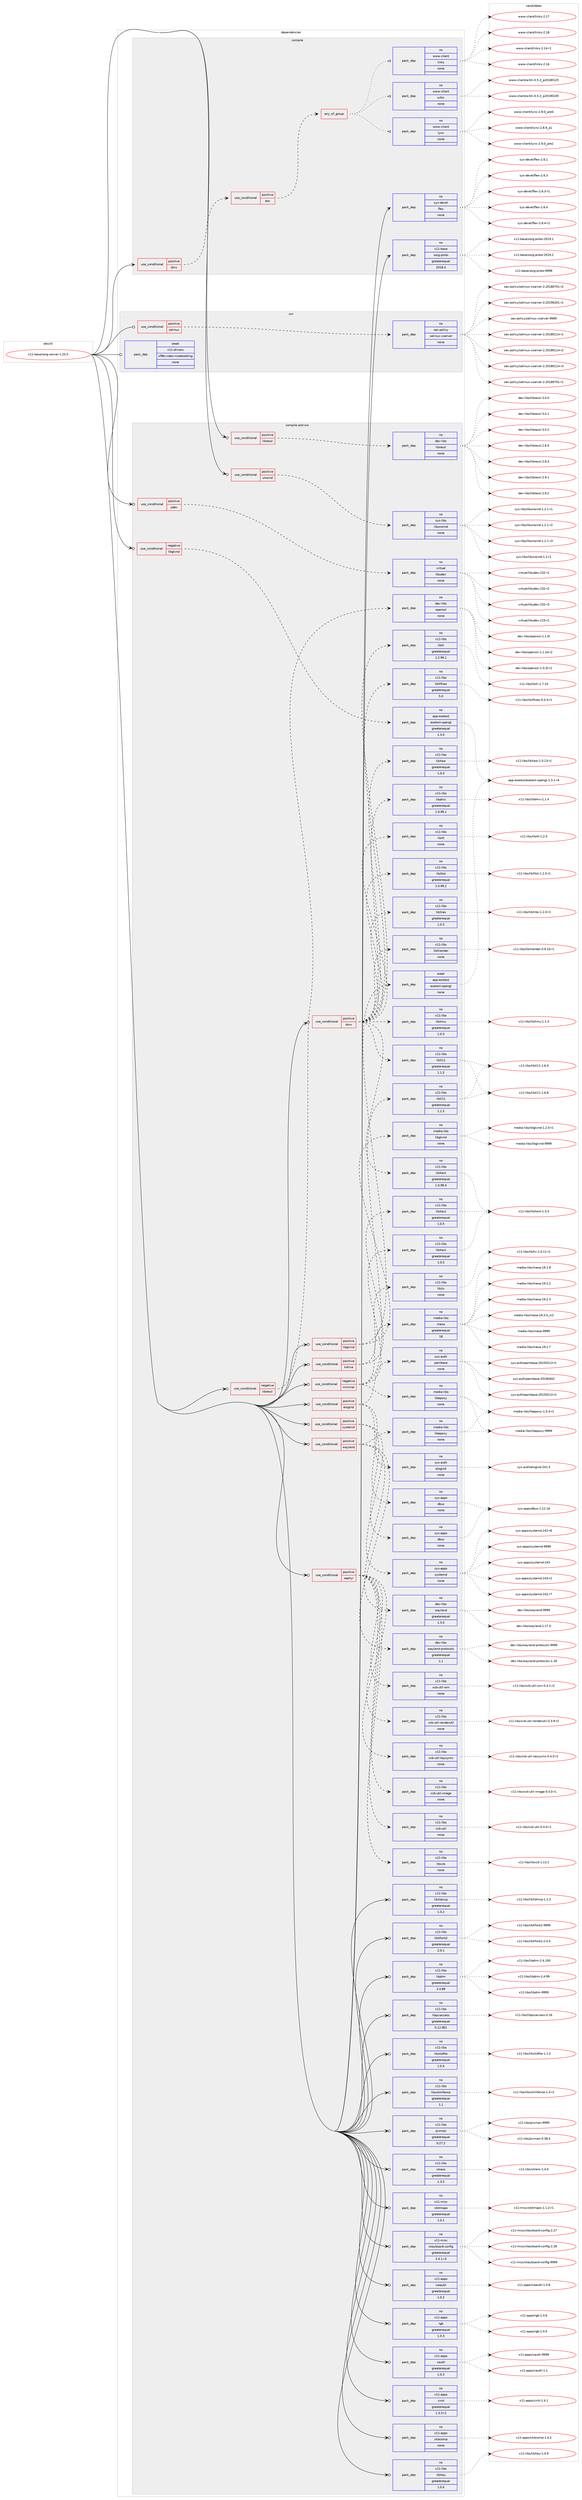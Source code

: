 digraph prolog {

# *************
# Graph options
# *************

newrank=true;
concentrate=true;
compound=true;
graph [rankdir=LR,fontname=Helvetica,fontsize=10,ranksep=1.5];#, ranksep=2.5, nodesep=0.2];
edge  [arrowhead=vee];
node  [fontname=Helvetica,fontsize=10];

# **********
# The ebuild
# **********

subgraph cluster_leftcol {
color=gray;
rank=same;
label=<<i>ebuild</i>>;
id [label="x11-base/xorg-server-1.20.5", color=red, width=4, href="../x11-base/xorg-server-1.20.5.svg"];
}

# ****************
# The dependencies
# ****************

subgraph cluster_midcol {
color=gray;
label=<<i>dependencies</i>>;
subgraph cluster_compile {
fillcolor="#eeeeee";
style=filled;
label=<<i>compile</i>>;
subgraph cond218965 {
dependency913682 [label=<<TABLE BORDER="0" CELLBORDER="1" CELLSPACING="0" CELLPADDING="4"><TR><TD ROWSPAN="3" CELLPADDING="10">use_conditional</TD></TR><TR><TD>positive</TD></TR><TR><TD>dmx</TD></TR></TABLE>>, shape=none, color=red];
subgraph cond218966 {
dependency913683 [label=<<TABLE BORDER="0" CELLBORDER="1" CELLSPACING="0" CELLPADDING="4"><TR><TD ROWSPAN="3" CELLPADDING="10">use_conditional</TD></TR><TR><TD>positive</TD></TR><TR><TD>doc</TD></TR></TABLE>>, shape=none, color=red];
subgraph any15914 {
dependency913684 [label=<<TABLE BORDER="0" CELLBORDER="1" CELLSPACING="0" CELLPADDING="4"><TR><TD CELLPADDING="10">any_of_group</TD></TR></TABLE>>, shape=none, color=red];subgraph pack678216 {
dependency913685 [label=<<TABLE BORDER="0" CELLBORDER="1" CELLSPACING="0" CELLPADDING="4" WIDTH="220"><TR><TD ROWSPAN="6" CELLPADDING="30">pack_dep</TD></TR><TR><TD WIDTH="110">no</TD></TR><TR><TD>www-client</TD></TR><TR><TD>links</TD></TR><TR><TD>none</TD></TR><TR><TD></TD></TR></TABLE>>, shape=none, color=blue];
}
dependency913684:e -> dependency913685:w [weight=20,style="dotted",arrowhead="oinv"];
subgraph pack678217 {
dependency913686 [label=<<TABLE BORDER="0" CELLBORDER="1" CELLSPACING="0" CELLPADDING="4" WIDTH="220"><TR><TD ROWSPAN="6" CELLPADDING="30">pack_dep</TD></TR><TR><TD WIDTH="110">no</TD></TR><TR><TD>www-client</TD></TR><TR><TD>lynx</TD></TR><TR><TD>none</TD></TR><TR><TD></TD></TR></TABLE>>, shape=none, color=blue];
}
dependency913684:e -> dependency913686:w [weight=20,style="dotted",arrowhead="oinv"];
subgraph pack678218 {
dependency913687 [label=<<TABLE BORDER="0" CELLBORDER="1" CELLSPACING="0" CELLPADDING="4" WIDTH="220"><TR><TD ROWSPAN="6" CELLPADDING="30">pack_dep</TD></TR><TR><TD WIDTH="110">no</TD></TR><TR><TD>www-client</TD></TR><TR><TD>w3m</TD></TR><TR><TD>none</TD></TR><TR><TD></TD></TR></TABLE>>, shape=none, color=blue];
}
dependency913684:e -> dependency913687:w [weight=20,style="dotted",arrowhead="oinv"];
}
dependency913683:e -> dependency913684:w [weight=20,style="dashed",arrowhead="vee"];
}
dependency913682:e -> dependency913683:w [weight=20,style="dashed",arrowhead="vee"];
}
id:e -> dependency913682:w [weight=20,style="solid",arrowhead="vee"];
subgraph pack678219 {
dependency913688 [label=<<TABLE BORDER="0" CELLBORDER="1" CELLSPACING="0" CELLPADDING="4" WIDTH="220"><TR><TD ROWSPAN="6" CELLPADDING="30">pack_dep</TD></TR><TR><TD WIDTH="110">no</TD></TR><TR><TD>sys-devel</TD></TR><TR><TD>flex</TD></TR><TR><TD>none</TD></TR><TR><TD></TD></TR></TABLE>>, shape=none, color=blue];
}
id:e -> dependency913688:w [weight=20,style="solid",arrowhead="vee"];
subgraph pack678220 {
dependency913689 [label=<<TABLE BORDER="0" CELLBORDER="1" CELLSPACING="0" CELLPADDING="4" WIDTH="220"><TR><TD ROWSPAN="6" CELLPADDING="30">pack_dep</TD></TR><TR><TD WIDTH="110">no</TD></TR><TR><TD>x11-base</TD></TR><TR><TD>xorg-proto</TD></TR><TR><TD>greaterequal</TD></TR><TR><TD>2018.4</TD></TR></TABLE>>, shape=none, color=blue];
}
id:e -> dependency913689:w [weight=20,style="solid",arrowhead="vee"];
}
subgraph cluster_compileandrun {
fillcolor="#eeeeee";
style=filled;
label=<<i>compile and run</i>>;
subgraph cond218967 {
dependency913690 [label=<<TABLE BORDER="0" CELLBORDER="1" CELLSPACING="0" CELLPADDING="4"><TR><TD ROWSPAN="3" CELLPADDING="10">use_conditional</TD></TR><TR><TD>negative</TD></TR><TR><TD>libglvnd</TD></TR></TABLE>>, shape=none, color=red];
subgraph pack678221 {
dependency913691 [label=<<TABLE BORDER="0" CELLBORDER="1" CELLSPACING="0" CELLPADDING="4" WIDTH="220"><TR><TD ROWSPAN="6" CELLPADDING="30">pack_dep</TD></TR><TR><TD WIDTH="110">no</TD></TR><TR><TD>app-eselect</TD></TR><TR><TD>eselect-opengl</TD></TR><TR><TD>greaterequal</TD></TR><TR><TD>1.3.0</TD></TR></TABLE>>, shape=none, color=blue];
}
dependency913690:e -> dependency913691:w [weight=20,style="dashed",arrowhead="vee"];
}
id:e -> dependency913690:w [weight=20,style="solid",arrowhead="odotvee"];
subgraph cond218968 {
dependency913692 [label=<<TABLE BORDER="0" CELLBORDER="1" CELLSPACING="0" CELLPADDING="4"><TR><TD ROWSPAN="3" CELLPADDING="10">use_conditional</TD></TR><TR><TD>negative</TD></TR><TR><TD>libressl</TD></TR></TABLE>>, shape=none, color=red];
subgraph pack678222 {
dependency913693 [label=<<TABLE BORDER="0" CELLBORDER="1" CELLSPACING="0" CELLPADDING="4" WIDTH="220"><TR><TD ROWSPAN="6" CELLPADDING="30">pack_dep</TD></TR><TR><TD WIDTH="110">no</TD></TR><TR><TD>dev-libs</TD></TR><TR><TD>openssl</TD></TR><TR><TD>none</TD></TR><TR><TD></TD></TR></TABLE>>, shape=none, color=blue];
}
dependency913692:e -> dependency913693:w [weight=20,style="dashed",arrowhead="vee"];
}
id:e -> dependency913692:w [weight=20,style="solid",arrowhead="odotvee"];
subgraph cond218969 {
dependency913694 [label=<<TABLE BORDER="0" CELLBORDER="1" CELLSPACING="0" CELLPADDING="4"><TR><TD ROWSPAN="3" CELLPADDING="10">use_conditional</TD></TR><TR><TD>negative</TD></TR><TR><TD>minimal</TD></TR></TABLE>>, shape=none, color=red];
subgraph pack678223 {
dependency913695 [label=<<TABLE BORDER="0" CELLBORDER="1" CELLSPACING="0" CELLPADDING="4" WIDTH="220"><TR><TD ROWSPAN="6" CELLPADDING="30">pack_dep</TD></TR><TR><TD WIDTH="110">no</TD></TR><TR><TD>x11-libs</TD></TR><TR><TD>libX11</TD></TR><TR><TD>greaterequal</TD></TR><TR><TD>1.1.5</TD></TR></TABLE>>, shape=none, color=blue];
}
dependency913694:e -> dependency913695:w [weight=20,style="dashed",arrowhead="vee"];
subgraph pack678224 {
dependency913696 [label=<<TABLE BORDER="0" CELLBORDER="1" CELLSPACING="0" CELLPADDING="4" WIDTH="220"><TR><TD ROWSPAN="6" CELLPADDING="30">pack_dep</TD></TR><TR><TD WIDTH="110">no</TD></TR><TR><TD>x11-libs</TD></TR><TR><TD>libXext</TD></TR><TR><TD>greaterequal</TD></TR><TR><TD>1.0.5</TD></TR></TABLE>>, shape=none, color=blue];
}
dependency913694:e -> dependency913696:w [weight=20,style="dashed",arrowhead="vee"];
subgraph pack678225 {
dependency913697 [label=<<TABLE BORDER="0" CELLBORDER="1" CELLSPACING="0" CELLPADDING="4" WIDTH="220"><TR><TD ROWSPAN="6" CELLPADDING="30">pack_dep</TD></TR><TR><TD WIDTH="110">no</TD></TR><TR><TD>media-libs</TD></TR><TR><TD>mesa</TD></TR><TR><TD>greaterequal</TD></TR><TR><TD>18</TD></TR></TABLE>>, shape=none, color=blue];
}
dependency913694:e -> dependency913697:w [weight=20,style="dashed",arrowhead="vee"];
subgraph pack678226 {
dependency913698 [label=<<TABLE BORDER="0" CELLBORDER="1" CELLSPACING="0" CELLPADDING="4" WIDTH="220"><TR><TD ROWSPAN="6" CELLPADDING="30">pack_dep</TD></TR><TR><TD WIDTH="110">no</TD></TR><TR><TD>media-libs</TD></TR><TR><TD>libepoxy</TD></TR><TR><TD>none</TD></TR><TR><TD></TD></TR></TABLE>>, shape=none, color=blue];
}
dependency913694:e -> dependency913698:w [weight=20,style="dashed",arrowhead="vee"];
}
id:e -> dependency913694:w [weight=20,style="solid",arrowhead="odotvee"];
subgraph cond218970 {
dependency913699 [label=<<TABLE BORDER="0" CELLBORDER="1" CELLSPACING="0" CELLPADDING="4"><TR><TD ROWSPAN="3" CELLPADDING="10">use_conditional</TD></TR><TR><TD>positive</TD></TR><TR><TD>dmx</TD></TR></TABLE>>, shape=none, color=red];
subgraph pack678227 {
dependency913700 [label=<<TABLE BORDER="0" CELLBORDER="1" CELLSPACING="0" CELLPADDING="4" WIDTH="220"><TR><TD ROWSPAN="6" CELLPADDING="30">pack_dep</TD></TR><TR><TD WIDTH="110">no</TD></TR><TR><TD>x11-libs</TD></TR><TR><TD>libXt</TD></TR><TR><TD>none</TD></TR><TR><TD></TD></TR></TABLE>>, shape=none, color=blue];
}
dependency913699:e -> dependency913700:w [weight=20,style="dashed",arrowhead="vee"];
subgraph pack678228 {
dependency913701 [label=<<TABLE BORDER="0" CELLBORDER="1" CELLSPACING="0" CELLPADDING="4" WIDTH="220"><TR><TD ROWSPAN="6" CELLPADDING="30">pack_dep</TD></TR><TR><TD WIDTH="110">no</TD></TR><TR><TD>x11-libs</TD></TR><TR><TD>libdmx</TD></TR><TR><TD>greaterequal</TD></TR><TR><TD>1.0.99.1</TD></TR></TABLE>>, shape=none, color=blue];
}
dependency913699:e -> dependency913701:w [weight=20,style="dashed",arrowhead="vee"];
subgraph pack678229 {
dependency913702 [label=<<TABLE BORDER="0" CELLBORDER="1" CELLSPACING="0" CELLPADDING="4" WIDTH="220"><TR><TD ROWSPAN="6" CELLPADDING="30">pack_dep</TD></TR><TR><TD WIDTH="110">no</TD></TR><TR><TD>x11-libs</TD></TR><TR><TD>libX11</TD></TR><TR><TD>greaterequal</TD></TR><TR><TD>1.1.5</TD></TR></TABLE>>, shape=none, color=blue];
}
dependency913699:e -> dependency913702:w [weight=20,style="dashed",arrowhead="vee"];
subgraph pack678230 {
dependency913703 [label=<<TABLE BORDER="0" CELLBORDER="1" CELLSPACING="0" CELLPADDING="4" WIDTH="220"><TR><TD ROWSPAN="6" CELLPADDING="30">pack_dep</TD></TR><TR><TD WIDTH="110">no</TD></TR><TR><TD>x11-libs</TD></TR><TR><TD>libXaw</TD></TR><TR><TD>greaterequal</TD></TR><TR><TD>1.0.4</TD></TR></TABLE>>, shape=none, color=blue];
}
dependency913699:e -> dependency913703:w [weight=20,style="dashed",arrowhead="vee"];
subgraph pack678231 {
dependency913704 [label=<<TABLE BORDER="0" CELLBORDER="1" CELLSPACING="0" CELLPADDING="4" WIDTH="220"><TR><TD ROWSPAN="6" CELLPADDING="30">pack_dep</TD></TR><TR><TD WIDTH="110">no</TD></TR><TR><TD>x11-libs</TD></TR><TR><TD>libXext</TD></TR><TR><TD>greaterequal</TD></TR><TR><TD>1.0.99.4</TD></TR></TABLE>>, shape=none, color=blue];
}
dependency913699:e -> dependency913704:w [weight=20,style="dashed",arrowhead="vee"];
subgraph pack678232 {
dependency913705 [label=<<TABLE BORDER="0" CELLBORDER="1" CELLSPACING="0" CELLPADDING="4" WIDTH="220"><TR><TD ROWSPAN="6" CELLPADDING="30">pack_dep</TD></TR><TR><TD WIDTH="110">no</TD></TR><TR><TD>x11-libs</TD></TR><TR><TD>libXfixes</TD></TR><TR><TD>greaterequal</TD></TR><TR><TD>5.0</TD></TR></TABLE>>, shape=none, color=blue];
}
dependency913699:e -> dependency913705:w [weight=20,style="dashed",arrowhead="vee"];
subgraph pack678233 {
dependency913706 [label=<<TABLE BORDER="0" CELLBORDER="1" CELLSPACING="0" CELLPADDING="4" WIDTH="220"><TR><TD ROWSPAN="6" CELLPADDING="30">pack_dep</TD></TR><TR><TD WIDTH="110">no</TD></TR><TR><TD>x11-libs</TD></TR><TR><TD>libXi</TD></TR><TR><TD>greaterequal</TD></TR><TR><TD>1.2.99.1</TD></TR></TABLE>>, shape=none, color=blue];
}
dependency913699:e -> dependency913706:w [weight=20,style="dashed",arrowhead="vee"];
subgraph pack678234 {
dependency913707 [label=<<TABLE BORDER="0" CELLBORDER="1" CELLSPACING="0" CELLPADDING="4" WIDTH="220"><TR><TD ROWSPAN="6" CELLPADDING="30">pack_dep</TD></TR><TR><TD WIDTH="110">no</TD></TR><TR><TD>x11-libs</TD></TR><TR><TD>libXmu</TD></TR><TR><TD>greaterequal</TD></TR><TR><TD>1.0.3</TD></TR></TABLE>>, shape=none, color=blue];
}
dependency913699:e -> dependency913707:w [weight=20,style="dashed",arrowhead="vee"];
subgraph pack678235 {
dependency913708 [label=<<TABLE BORDER="0" CELLBORDER="1" CELLSPACING="0" CELLPADDING="4" WIDTH="220"><TR><TD ROWSPAN="6" CELLPADDING="30">pack_dep</TD></TR><TR><TD WIDTH="110">no</TD></TR><TR><TD>x11-libs</TD></TR><TR><TD>libXrender</TD></TR><TR><TD>none</TD></TR><TR><TD></TD></TR></TABLE>>, shape=none, color=blue];
}
dependency913699:e -> dependency913708:w [weight=20,style="dashed",arrowhead="vee"];
subgraph pack678236 {
dependency913709 [label=<<TABLE BORDER="0" CELLBORDER="1" CELLSPACING="0" CELLPADDING="4" WIDTH="220"><TR><TD ROWSPAN="6" CELLPADDING="30">pack_dep</TD></TR><TR><TD WIDTH="110">no</TD></TR><TR><TD>x11-libs</TD></TR><TR><TD>libXres</TD></TR><TR><TD>greaterequal</TD></TR><TR><TD>1.0.3</TD></TR></TABLE>>, shape=none, color=blue];
}
dependency913699:e -> dependency913709:w [weight=20,style="dashed",arrowhead="vee"];
subgraph pack678237 {
dependency913710 [label=<<TABLE BORDER="0" CELLBORDER="1" CELLSPACING="0" CELLPADDING="4" WIDTH="220"><TR><TD ROWSPAN="6" CELLPADDING="30">pack_dep</TD></TR><TR><TD WIDTH="110">no</TD></TR><TR><TD>x11-libs</TD></TR><TR><TD>libXtst</TD></TR><TR><TD>greaterequal</TD></TR><TR><TD>1.0.99.2</TD></TR></TABLE>>, shape=none, color=blue];
}
dependency913699:e -> dependency913710:w [weight=20,style="dashed",arrowhead="vee"];
}
id:e -> dependency913699:w [weight=20,style="solid",arrowhead="odotvee"];
subgraph cond218971 {
dependency913711 [label=<<TABLE BORDER="0" CELLBORDER="1" CELLSPACING="0" CELLPADDING="4"><TR><TD ROWSPAN="3" CELLPADDING="10">use_conditional</TD></TR><TR><TD>positive</TD></TR><TR><TD>elogind</TD></TR></TABLE>>, shape=none, color=red];
subgraph pack678238 {
dependency913712 [label=<<TABLE BORDER="0" CELLBORDER="1" CELLSPACING="0" CELLPADDING="4" WIDTH="220"><TR><TD ROWSPAN="6" CELLPADDING="30">pack_dep</TD></TR><TR><TD WIDTH="110">no</TD></TR><TR><TD>sys-apps</TD></TR><TR><TD>dbus</TD></TR><TR><TD>none</TD></TR><TR><TD></TD></TR></TABLE>>, shape=none, color=blue];
}
dependency913711:e -> dependency913712:w [weight=20,style="dashed",arrowhead="vee"];
subgraph pack678239 {
dependency913713 [label=<<TABLE BORDER="0" CELLBORDER="1" CELLSPACING="0" CELLPADDING="4" WIDTH="220"><TR><TD ROWSPAN="6" CELLPADDING="30">pack_dep</TD></TR><TR><TD WIDTH="110">no</TD></TR><TR><TD>sys-auth</TD></TR><TR><TD>elogind</TD></TR><TR><TD>none</TD></TR><TR><TD></TD></TR></TABLE>>, shape=none, color=blue];
}
dependency913711:e -> dependency913713:w [weight=20,style="dashed",arrowhead="vee"];
subgraph pack678240 {
dependency913714 [label=<<TABLE BORDER="0" CELLBORDER="1" CELLSPACING="0" CELLPADDING="4" WIDTH="220"><TR><TD ROWSPAN="6" CELLPADDING="30">pack_dep</TD></TR><TR><TD WIDTH="110">no</TD></TR><TR><TD>sys-auth</TD></TR><TR><TD>pambase</TD></TR><TR><TD>none</TD></TR><TR><TD></TD></TR></TABLE>>, shape=none, color=blue];
}
dependency913711:e -> dependency913714:w [weight=20,style="dashed",arrowhead="vee"];
}
id:e -> dependency913711:w [weight=20,style="solid",arrowhead="odotvee"];
subgraph cond218972 {
dependency913715 [label=<<TABLE BORDER="0" CELLBORDER="1" CELLSPACING="0" CELLPADDING="4"><TR><TD ROWSPAN="3" CELLPADDING="10">use_conditional</TD></TR><TR><TD>positive</TD></TR><TR><TD>kdrive</TD></TR></TABLE>>, shape=none, color=red];
subgraph pack678241 {
dependency913716 [label=<<TABLE BORDER="0" CELLBORDER="1" CELLSPACING="0" CELLPADDING="4" WIDTH="220"><TR><TD ROWSPAN="6" CELLPADDING="30">pack_dep</TD></TR><TR><TD WIDTH="110">no</TD></TR><TR><TD>x11-libs</TD></TR><TR><TD>libXext</TD></TR><TR><TD>greaterequal</TD></TR><TR><TD>1.0.5</TD></TR></TABLE>>, shape=none, color=blue];
}
dependency913715:e -> dependency913716:w [weight=20,style="dashed",arrowhead="vee"];
subgraph pack678242 {
dependency913717 [label=<<TABLE BORDER="0" CELLBORDER="1" CELLSPACING="0" CELLPADDING="4" WIDTH="220"><TR><TD ROWSPAN="6" CELLPADDING="30">pack_dep</TD></TR><TR><TD WIDTH="110">no</TD></TR><TR><TD>x11-libs</TD></TR><TR><TD>libXv</TD></TR><TR><TD>none</TD></TR><TR><TD></TD></TR></TABLE>>, shape=none, color=blue];
}
dependency913715:e -> dependency913717:w [weight=20,style="dashed",arrowhead="vee"];
}
id:e -> dependency913715:w [weight=20,style="solid",arrowhead="odotvee"];
subgraph cond218973 {
dependency913718 [label=<<TABLE BORDER="0" CELLBORDER="1" CELLSPACING="0" CELLPADDING="4"><TR><TD ROWSPAN="3" CELLPADDING="10">use_conditional</TD></TR><TR><TD>positive</TD></TR><TR><TD>libglvnd</TD></TR></TABLE>>, shape=none, color=red];
subgraph pack678243 {
dependency913719 [label=<<TABLE BORDER="0" CELLBORDER="1" CELLSPACING="0" CELLPADDING="4" WIDTH="220"><TR><TD ROWSPAN="6" CELLPADDING="30">pack_dep</TD></TR><TR><TD WIDTH="110">no</TD></TR><TR><TD>media-libs</TD></TR><TR><TD>libglvnd</TD></TR><TR><TD>none</TD></TR><TR><TD></TD></TR></TABLE>>, shape=none, color=blue];
}
dependency913718:e -> dependency913719:w [weight=20,style="dashed",arrowhead="vee"];
subgraph pack678244 {
dependency913720 [label=<<TABLE BORDER="0" CELLBORDER="1" CELLSPACING="0" CELLPADDING="4" WIDTH="220"><TR><TD ROWSPAN="6" CELLPADDING="30">pack_dep</TD></TR><TR><TD WIDTH="110">weak</TD></TR><TR><TD>app-eselect</TD></TR><TR><TD>eselect-opengl</TD></TR><TR><TD>none</TD></TR><TR><TD></TD></TR></TABLE>>, shape=none, color=blue];
}
dependency913718:e -> dependency913720:w [weight=20,style="dashed",arrowhead="vee"];
}
id:e -> dependency913718:w [weight=20,style="solid",arrowhead="odotvee"];
subgraph cond218974 {
dependency913721 [label=<<TABLE BORDER="0" CELLBORDER="1" CELLSPACING="0" CELLPADDING="4"><TR><TD ROWSPAN="3" CELLPADDING="10">use_conditional</TD></TR><TR><TD>positive</TD></TR><TR><TD>libressl</TD></TR></TABLE>>, shape=none, color=red];
subgraph pack678245 {
dependency913722 [label=<<TABLE BORDER="0" CELLBORDER="1" CELLSPACING="0" CELLPADDING="4" WIDTH="220"><TR><TD ROWSPAN="6" CELLPADDING="30">pack_dep</TD></TR><TR><TD WIDTH="110">no</TD></TR><TR><TD>dev-libs</TD></TR><TR><TD>libressl</TD></TR><TR><TD>none</TD></TR><TR><TD></TD></TR></TABLE>>, shape=none, color=blue];
}
dependency913721:e -> dependency913722:w [weight=20,style="dashed",arrowhead="vee"];
}
id:e -> dependency913721:w [weight=20,style="solid",arrowhead="odotvee"];
subgraph cond218975 {
dependency913723 [label=<<TABLE BORDER="0" CELLBORDER="1" CELLSPACING="0" CELLPADDING="4"><TR><TD ROWSPAN="3" CELLPADDING="10">use_conditional</TD></TR><TR><TD>positive</TD></TR><TR><TD>systemd</TD></TR></TABLE>>, shape=none, color=red];
subgraph pack678246 {
dependency913724 [label=<<TABLE BORDER="0" CELLBORDER="1" CELLSPACING="0" CELLPADDING="4" WIDTH="220"><TR><TD ROWSPAN="6" CELLPADDING="30">pack_dep</TD></TR><TR><TD WIDTH="110">no</TD></TR><TR><TD>sys-apps</TD></TR><TR><TD>dbus</TD></TR><TR><TD>none</TD></TR><TR><TD></TD></TR></TABLE>>, shape=none, color=blue];
}
dependency913723:e -> dependency913724:w [weight=20,style="dashed",arrowhead="vee"];
subgraph pack678247 {
dependency913725 [label=<<TABLE BORDER="0" CELLBORDER="1" CELLSPACING="0" CELLPADDING="4" WIDTH="220"><TR><TD ROWSPAN="6" CELLPADDING="30">pack_dep</TD></TR><TR><TD WIDTH="110">no</TD></TR><TR><TD>sys-apps</TD></TR><TR><TD>systemd</TD></TR><TR><TD>none</TD></TR><TR><TD></TD></TR></TABLE>>, shape=none, color=blue];
}
dependency913723:e -> dependency913725:w [weight=20,style="dashed",arrowhead="vee"];
}
id:e -> dependency913723:w [weight=20,style="solid",arrowhead="odotvee"];
subgraph cond218976 {
dependency913726 [label=<<TABLE BORDER="0" CELLBORDER="1" CELLSPACING="0" CELLPADDING="4"><TR><TD ROWSPAN="3" CELLPADDING="10">use_conditional</TD></TR><TR><TD>positive</TD></TR><TR><TD>udev</TD></TR></TABLE>>, shape=none, color=red];
subgraph pack678248 {
dependency913727 [label=<<TABLE BORDER="0" CELLBORDER="1" CELLSPACING="0" CELLPADDING="4" WIDTH="220"><TR><TD ROWSPAN="6" CELLPADDING="30">pack_dep</TD></TR><TR><TD WIDTH="110">no</TD></TR><TR><TD>virtual</TD></TR><TR><TD>libudev</TD></TR><TR><TD>none</TD></TR><TR><TD></TD></TR></TABLE>>, shape=none, color=blue];
}
dependency913726:e -> dependency913727:w [weight=20,style="dashed",arrowhead="vee"];
}
id:e -> dependency913726:w [weight=20,style="solid",arrowhead="odotvee"];
subgraph cond218977 {
dependency913728 [label=<<TABLE BORDER="0" CELLBORDER="1" CELLSPACING="0" CELLPADDING="4"><TR><TD ROWSPAN="3" CELLPADDING="10">use_conditional</TD></TR><TR><TD>positive</TD></TR><TR><TD>unwind</TD></TR></TABLE>>, shape=none, color=red];
subgraph pack678249 {
dependency913729 [label=<<TABLE BORDER="0" CELLBORDER="1" CELLSPACING="0" CELLPADDING="4" WIDTH="220"><TR><TD ROWSPAN="6" CELLPADDING="30">pack_dep</TD></TR><TR><TD WIDTH="110">no</TD></TR><TR><TD>sys-libs</TD></TR><TR><TD>libunwind</TD></TR><TR><TD>none</TD></TR><TR><TD></TD></TR></TABLE>>, shape=none, color=blue];
}
dependency913728:e -> dependency913729:w [weight=20,style="dashed",arrowhead="vee"];
}
id:e -> dependency913728:w [weight=20,style="solid",arrowhead="odotvee"];
subgraph cond218978 {
dependency913730 [label=<<TABLE BORDER="0" CELLBORDER="1" CELLSPACING="0" CELLPADDING="4"><TR><TD ROWSPAN="3" CELLPADDING="10">use_conditional</TD></TR><TR><TD>positive</TD></TR><TR><TD>wayland</TD></TR></TABLE>>, shape=none, color=red];
subgraph pack678250 {
dependency913731 [label=<<TABLE BORDER="0" CELLBORDER="1" CELLSPACING="0" CELLPADDING="4" WIDTH="220"><TR><TD ROWSPAN="6" CELLPADDING="30">pack_dep</TD></TR><TR><TD WIDTH="110">no</TD></TR><TR><TD>dev-libs</TD></TR><TR><TD>wayland</TD></TR><TR><TD>greaterequal</TD></TR><TR><TD>1.3.0</TD></TR></TABLE>>, shape=none, color=blue];
}
dependency913730:e -> dependency913731:w [weight=20,style="dashed",arrowhead="vee"];
subgraph pack678251 {
dependency913732 [label=<<TABLE BORDER="0" CELLBORDER="1" CELLSPACING="0" CELLPADDING="4" WIDTH="220"><TR><TD ROWSPAN="6" CELLPADDING="30">pack_dep</TD></TR><TR><TD WIDTH="110">no</TD></TR><TR><TD>media-libs</TD></TR><TR><TD>libepoxy</TD></TR><TR><TD>none</TD></TR><TR><TD></TD></TR></TABLE>>, shape=none, color=blue];
}
dependency913730:e -> dependency913732:w [weight=20,style="dashed",arrowhead="vee"];
subgraph pack678252 {
dependency913733 [label=<<TABLE BORDER="0" CELLBORDER="1" CELLSPACING="0" CELLPADDING="4" WIDTH="220"><TR><TD ROWSPAN="6" CELLPADDING="30">pack_dep</TD></TR><TR><TD WIDTH="110">no</TD></TR><TR><TD>dev-libs</TD></TR><TR><TD>wayland-protocols</TD></TR><TR><TD>greaterequal</TD></TR><TR><TD>1.1</TD></TR></TABLE>>, shape=none, color=blue];
}
dependency913730:e -> dependency913733:w [weight=20,style="dashed",arrowhead="vee"];
}
id:e -> dependency913730:w [weight=20,style="solid",arrowhead="odotvee"];
subgraph cond218979 {
dependency913734 [label=<<TABLE BORDER="0" CELLBORDER="1" CELLSPACING="0" CELLPADDING="4"><TR><TD ROWSPAN="3" CELLPADDING="10">use_conditional</TD></TR><TR><TD>positive</TD></TR><TR><TD>xephyr</TD></TR></TABLE>>, shape=none, color=red];
subgraph pack678253 {
dependency913735 [label=<<TABLE BORDER="0" CELLBORDER="1" CELLSPACING="0" CELLPADDING="4" WIDTH="220"><TR><TD ROWSPAN="6" CELLPADDING="30">pack_dep</TD></TR><TR><TD WIDTH="110">no</TD></TR><TR><TD>x11-libs</TD></TR><TR><TD>libxcb</TD></TR><TR><TD>none</TD></TR><TR><TD></TD></TR></TABLE>>, shape=none, color=blue];
}
dependency913734:e -> dependency913735:w [weight=20,style="dashed",arrowhead="vee"];
subgraph pack678254 {
dependency913736 [label=<<TABLE BORDER="0" CELLBORDER="1" CELLSPACING="0" CELLPADDING="4" WIDTH="220"><TR><TD ROWSPAN="6" CELLPADDING="30">pack_dep</TD></TR><TR><TD WIDTH="110">no</TD></TR><TR><TD>x11-libs</TD></TR><TR><TD>xcb-util</TD></TR><TR><TD>none</TD></TR><TR><TD></TD></TR></TABLE>>, shape=none, color=blue];
}
dependency913734:e -> dependency913736:w [weight=20,style="dashed",arrowhead="vee"];
subgraph pack678255 {
dependency913737 [label=<<TABLE BORDER="0" CELLBORDER="1" CELLSPACING="0" CELLPADDING="4" WIDTH="220"><TR><TD ROWSPAN="6" CELLPADDING="30">pack_dep</TD></TR><TR><TD WIDTH="110">no</TD></TR><TR><TD>x11-libs</TD></TR><TR><TD>xcb-util-image</TD></TR><TR><TD>none</TD></TR><TR><TD></TD></TR></TABLE>>, shape=none, color=blue];
}
dependency913734:e -> dependency913737:w [weight=20,style="dashed",arrowhead="vee"];
subgraph pack678256 {
dependency913738 [label=<<TABLE BORDER="0" CELLBORDER="1" CELLSPACING="0" CELLPADDING="4" WIDTH="220"><TR><TD ROWSPAN="6" CELLPADDING="30">pack_dep</TD></TR><TR><TD WIDTH="110">no</TD></TR><TR><TD>x11-libs</TD></TR><TR><TD>xcb-util-keysyms</TD></TR><TR><TD>none</TD></TR><TR><TD></TD></TR></TABLE>>, shape=none, color=blue];
}
dependency913734:e -> dependency913738:w [weight=20,style="dashed",arrowhead="vee"];
subgraph pack678257 {
dependency913739 [label=<<TABLE BORDER="0" CELLBORDER="1" CELLSPACING="0" CELLPADDING="4" WIDTH="220"><TR><TD ROWSPAN="6" CELLPADDING="30">pack_dep</TD></TR><TR><TD WIDTH="110">no</TD></TR><TR><TD>x11-libs</TD></TR><TR><TD>xcb-util-renderutil</TD></TR><TR><TD>none</TD></TR><TR><TD></TD></TR></TABLE>>, shape=none, color=blue];
}
dependency913734:e -> dependency913739:w [weight=20,style="dashed",arrowhead="vee"];
subgraph pack678258 {
dependency913740 [label=<<TABLE BORDER="0" CELLBORDER="1" CELLSPACING="0" CELLPADDING="4" WIDTH="220"><TR><TD ROWSPAN="6" CELLPADDING="30">pack_dep</TD></TR><TR><TD WIDTH="110">no</TD></TR><TR><TD>x11-libs</TD></TR><TR><TD>xcb-util-wm</TD></TR><TR><TD>none</TD></TR><TR><TD></TD></TR></TABLE>>, shape=none, color=blue];
}
dependency913734:e -> dependency913740:w [weight=20,style="dashed",arrowhead="vee"];
}
id:e -> dependency913734:w [weight=20,style="solid",arrowhead="odotvee"];
subgraph pack678259 {
dependency913741 [label=<<TABLE BORDER="0" CELLBORDER="1" CELLSPACING="0" CELLPADDING="4" WIDTH="220"><TR><TD ROWSPAN="6" CELLPADDING="30">pack_dep</TD></TR><TR><TD WIDTH="110">no</TD></TR><TR><TD>x11-apps</TD></TR><TR><TD>iceauth</TD></TR><TR><TD>greaterequal</TD></TR><TR><TD>1.0.2</TD></TR></TABLE>>, shape=none, color=blue];
}
id:e -> dependency913741:w [weight=20,style="solid",arrowhead="odotvee"];
subgraph pack678260 {
dependency913742 [label=<<TABLE BORDER="0" CELLBORDER="1" CELLSPACING="0" CELLPADDING="4" WIDTH="220"><TR><TD ROWSPAN="6" CELLPADDING="30">pack_dep</TD></TR><TR><TD WIDTH="110">no</TD></TR><TR><TD>x11-apps</TD></TR><TR><TD>rgb</TD></TR><TR><TD>greaterequal</TD></TR><TR><TD>1.0.3</TD></TR></TABLE>>, shape=none, color=blue];
}
id:e -> dependency913742:w [weight=20,style="solid",arrowhead="odotvee"];
subgraph pack678261 {
dependency913743 [label=<<TABLE BORDER="0" CELLBORDER="1" CELLSPACING="0" CELLPADDING="4" WIDTH="220"><TR><TD ROWSPAN="6" CELLPADDING="30">pack_dep</TD></TR><TR><TD WIDTH="110">no</TD></TR><TR><TD>x11-apps</TD></TR><TR><TD>xauth</TD></TR><TR><TD>greaterequal</TD></TR><TR><TD>1.0.3</TD></TR></TABLE>>, shape=none, color=blue];
}
id:e -> dependency913743:w [weight=20,style="solid",arrowhead="odotvee"];
subgraph pack678262 {
dependency913744 [label=<<TABLE BORDER="0" CELLBORDER="1" CELLSPACING="0" CELLPADDING="4" WIDTH="220"><TR><TD ROWSPAN="6" CELLPADDING="30">pack_dep</TD></TR><TR><TD WIDTH="110">no</TD></TR><TR><TD>x11-apps</TD></TR><TR><TD>xinit</TD></TR><TR><TD>greaterequal</TD></TR><TR><TD>1.3.3-r1</TD></TR></TABLE>>, shape=none, color=blue];
}
id:e -> dependency913744:w [weight=20,style="solid",arrowhead="odotvee"];
subgraph pack678263 {
dependency913745 [label=<<TABLE BORDER="0" CELLBORDER="1" CELLSPACING="0" CELLPADDING="4" WIDTH="220"><TR><TD ROWSPAN="6" CELLPADDING="30">pack_dep</TD></TR><TR><TD WIDTH="110">no</TD></TR><TR><TD>x11-apps</TD></TR><TR><TD>xkbcomp</TD></TR><TR><TD>none</TD></TR><TR><TD></TD></TR></TABLE>>, shape=none, color=blue];
}
id:e -> dependency913745:w [weight=20,style="solid",arrowhead="odotvee"];
subgraph pack678264 {
dependency913746 [label=<<TABLE BORDER="0" CELLBORDER="1" CELLSPACING="0" CELLPADDING="4" WIDTH="220"><TR><TD ROWSPAN="6" CELLPADDING="30">pack_dep</TD></TR><TR><TD WIDTH="110">no</TD></TR><TR><TD>x11-libs</TD></TR><TR><TD>libXau</TD></TR><TR><TD>greaterequal</TD></TR><TR><TD>1.0.4</TD></TR></TABLE>>, shape=none, color=blue];
}
id:e -> dependency913746:w [weight=20,style="solid",arrowhead="odotvee"];
subgraph pack678265 {
dependency913747 [label=<<TABLE BORDER="0" CELLBORDER="1" CELLSPACING="0" CELLPADDING="4" WIDTH="220"><TR><TD ROWSPAN="6" CELLPADDING="30">pack_dep</TD></TR><TR><TD WIDTH="110">no</TD></TR><TR><TD>x11-libs</TD></TR><TR><TD>libXdmcp</TD></TR><TR><TD>greaterequal</TD></TR><TR><TD>1.0.2</TD></TR></TABLE>>, shape=none, color=blue];
}
id:e -> dependency913747:w [weight=20,style="solid",arrowhead="odotvee"];
subgraph pack678266 {
dependency913748 [label=<<TABLE BORDER="0" CELLBORDER="1" CELLSPACING="0" CELLPADDING="4" WIDTH="220"><TR><TD ROWSPAN="6" CELLPADDING="30">pack_dep</TD></TR><TR><TD WIDTH="110">no</TD></TR><TR><TD>x11-libs</TD></TR><TR><TD>libXfont2</TD></TR><TR><TD>greaterequal</TD></TR><TR><TD>2.0.1</TD></TR></TABLE>>, shape=none, color=blue];
}
id:e -> dependency913748:w [weight=20,style="solid",arrowhead="odotvee"];
subgraph pack678267 {
dependency913749 [label=<<TABLE BORDER="0" CELLBORDER="1" CELLSPACING="0" CELLPADDING="4" WIDTH="220"><TR><TD ROWSPAN="6" CELLPADDING="30">pack_dep</TD></TR><TR><TD WIDTH="110">no</TD></TR><TR><TD>x11-libs</TD></TR><TR><TD>libdrm</TD></TR><TR><TD>greaterequal</TD></TR><TR><TD>2.4.89</TD></TR></TABLE>>, shape=none, color=blue];
}
id:e -> dependency913749:w [weight=20,style="solid",arrowhead="odotvee"];
subgraph pack678268 {
dependency913750 [label=<<TABLE BORDER="0" CELLBORDER="1" CELLSPACING="0" CELLPADDING="4" WIDTH="220"><TR><TD ROWSPAN="6" CELLPADDING="30">pack_dep</TD></TR><TR><TD WIDTH="110">no</TD></TR><TR><TD>x11-libs</TD></TR><TR><TD>libpciaccess</TD></TR><TR><TD>greaterequal</TD></TR><TR><TD>0.12.901</TD></TR></TABLE>>, shape=none, color=blue];
}
id:e -> dependency913750:w [weight=20,style="solid",arrowhead="odotvee"];
subgraph pack678269 {
dependency913751 [label=<<TABLE BORDER="0" CELLBORDER="1" CELLSPACING="0" CELLPADDING="4" WIDTH="220"><TR><TD ROWSPAN="6" CELLPADDING="30">pack_dep</TD></TR><TR><TD WIDTH="110">no</TD></TR><TR><TD>x11-libs</TD></TR><TR><TD>libxkbfile</TD></TR><TR><TD>greaterequal</TD></TR><TR><TD>1.0.4</TD></TR></TABLE>>, shape=none, color=blue];
}
id:e -> dependency913751:w [weight=20,style="solid",arrowhead="odotvee"];
subgraph pack678270 {
dependency913752 [label=<<TABLE BORDER="0" CELLBORDER="1" CELLSPACING="0" CELLPADDING="4" WIDTH="220"><TR><TD ROWSPAN="6" CELLPADDING="30">pack_dep</TD></TR><TR><TD WIDTH="110">no</TD></TR><TR><TD>x11-libs</TD></TR><TR><TD>libxshmfence</TD></TR><TR><TD>greaterequal</TD></TR><TR><TD>1.1</TD></TR></TABLE>>, shape=none, color=blue];
}
id:e -> dependency913752:w [weight=20,style="solid",arrowhead="odotvee"];
subgraph pack678271 {
dependency913753 [label=<<TABLE BORDER="0" CELLBORDER="1" CELLSPACING="0" CELLPADDING="4" WIDTH="220"><TR><TD ROWSPAN="6" CELLPADDING="30">pack_dep</TD></TR><TR><TD WIDTH="110">no</TD></TR><TR><TD>x11-libs</TD></TR><TR><TD>pixman</TD></TR><TR><TD>greaterequal</TD></TR><TR><TD>0.27.2</TD></TR></TABLE>>, shape=none, color=blue];
}
id:e -> dependency913753:w [weight=20,style="solid",arrowhead="odotvee"];
subgraph pack678272 {
dependency913754 [label=<<TABLE BORDER="0" CELLBORDER="1" CELLSPACING="0" CELLPADDING="4" WIDTH="220"><TR><TD ROWSPAN="6" CELLPADDING="30">pack_dep</TD></TR><TR><TD WIDTH="110">no</TD></TR><TR><TD>x11-libs</TD></TR><TR><TD>xtrans</TD></TR><TR><TD>greaterequal</TD></TR><TR><TD>1.3.5</TD></TR></TABLE>>, shape=none, color=blue];
}
id:e -> dependency913754:w [weight=20,style="solid",arrowhead="odotvee"];
subgraph pack678273 {
dependency913755 [label=<<TABLE BORDER="0" CELLBORDER="1" CELLSPACING="0" CELLPADDING="4" WIDTH="220"><TR><TD ROWSPAN="6" CELLPADDING="30">pack_dep</TD></TR><TR><TD WIDTH="110">no</TD></TR><TR><TD>x11-misc</TD></TR><TR><TD>xbitmaps</TD></TR><TR><TD>greaterequal</TD></TR><TR><TD>1.0.1</TD></TR></TABLE>>, shape=none, color=blue];
}
id:e -> dependency913755:w [weight=20,style="solid",arrowhead="odotvee"];
subgraph pack678274 {
dependency913756 [label=<<TABLE BORDER="0" CELLBORDER="1" CELLSPACING="0" CELLPADDING="4" WIDTH="220"><TR><TD ROWSPAN="6" CELLPADDING="30">pack_dep</TD></TR><TR><TD WIDTH="110">no</TD></TR><TR><TD>x11-misc</TD></TR><TR><TD>xkeyboard-config</TD></TR><TR><TD>greaterequal</TD></TR><TR><TD>2.4.1-r3</TD></TR></TABLE>>, shape=none, color=blue];
}
id:e -> dependency913756:w [weight=20,style="solid",arrowhead="odotvee"];
}
subgraph cluster_run {
fillcolor="#eeeeee";
style=filled;
label=<<i>run</i>>;
subgraph cond218980 {
dependency913757 [label=<<TABLE BORDER="0" CELLBORDER="1" CELLSPACING="0" CELLPADDING="4"><TR><TD ROWSPAN="3" CELLPADDING="10">use_conditional</TD></TR><TR><TD>positive</TD></TR><TR><TD>selinux</TD></TR></TABLE>>, shape=none, color=red];
subgraph pack678275 {
dependency913758 [label=<<TABLE BORDER="0" CELLBORDER="1" CELLSPACING="0" CELLPADDING="4" WIDTH="220"><TR><TD ROWSPAN="6" CELLPADDING="30">pack_dep</TD></TR><TR><TD WIDTH="110">no</TD></TR><TR><TD>sec-policy</TD></TR><TR><TD>selinux-xserver</TD></TR><TR><TD>none</TD></TR><TR><TD></TD></TR></TABLE>>, shape=none, color=blue];
}
dependency913757:e -> dependency913758:w [weight=20,style="dashed",arrowhead="vee"];
}
id:e -> dependency913757:w [weight=20,style="solid",arrowhead="odot"];
subgraph pack678276 {
dependency913759 [label=<<TABLE BORDER="0" CELLBORDER="1" CELLSPACING="0" CELLPADDING="4" WIDTH="220"><TR><TD ROWSPAN="6" CELLPADDING="30">pack_dep</TD></TR><TR><TD WIDTH="110">weak</TD></TR><TR><TD>x11-drivers</TD></TR><TR><TD>xf86-video-modesetting</TD></TR><TR><TD>none</TD></TR><TR><TD></TD></TR></TABLE>>, shape=none, color=blue];
}
id:e -> dependency913759:w [weight=20,style="solid",arrowhead="odot"];
}
}

# **************
# The candidates
# **************

subgraph cluster_choices {
rank=same;
color=gray;
label=<<i>candidates</i>>;

subgraph choice678216 {
color=black;
nodesep=1;
choice11911911945991081051011101164710810511010711545504649524511449 [label="www-client/links-2.14-r1", color=red, width=4,href="../www-client/links-2.14-r1.svg"];
choice1191191194599108105101110116471081051101071154550464954 [label="www-client/links-2.16", color=red, width=4,href="../www-client/links-2.16.svg"];
choice1191191194599108105101110116471081051101071154550464955 [label="www-client/links-2.17", color=red, width=4,href="../www-client/links-2.17.svg"];
choice1191191194599108105101110116471081051101071154550464956 [label="www-client/links-2.18", color=red, width=4,href="../www-client/links-2.18.svg"];
dependency913685:e -> choice11911911945991081051011101164710810511010711545504649524511449:w [style=dotted,weight="100"];
dependency913685:e -> choice1191191194599108105101110116471081051101071154550464954:w [style=dotted,weight="100"];
dependency913685:e -> choice1191191194599108105101110116471081051101071154550464955:w [style=dotted,weight="100"];
dependency913685:e -> choice1191191194599108105101110116471081051101071154550464956:w [style=dotted,weight="100"];
}
subgraph choice678217 {
color=black;
nodesep=1;
choice1191191194599108105101110116471081211101204550465646579511249 [label="www-client/lynx-2.8.9_p1", color=red, width=4,href="../www-client/lynx-2.8.9_p1.svg"];
choice1191191194599108105101110116471081211101204550465746489511211410149 [label="www-client/lynx-2.9.0_pre1", color=red, width=4,href="../www-client/lynx-2.9.0_pre1.svg"];
choice1191191194599108105101110116471081211101204550465746489511211410152 [label="www-client/lynx-2.9.0_pre4", color=red, width=4,href="../www-client/lynx-2.9.0_pre4.svg"];
dependency913686:e -> choice1191191194599108105101110116471081211101204550465646579511249:w [style=dotted,weight="100"];
dependency913686:e -> choice1191191194599108105101110116471081211101204550465746489511211410149:w [style=dotted,weight="100"];
dependency913686:e -> choice1191191194599108105101110116471081211101204550465746489511211410152:w [style=dotted,weight="100"];
}
subgraph choice678218 {
color=black;
nodesep=1;
choice11911911945991081051011101164711951109454846534651951125048495648495053 [label="www-client/w3m-0.5.3_p20180125", color=red, width=4,href="../www-client/w3m-0.5.3_p20180125.svg"];
choice11911911945991081051011101164711951109454846534651951125048495748494853 [label="www-client/w3m-0.5.3_p20190105", color=red, width=4,href="../www-client/w3m-0.5.3_p20190105.svg"];
dependency913687:e -> choice11911911945991081051011101164711951109454846534651951125048495648495053:w [style=dotted,weight="100"];
dependency913687:e -> choice11911911945991081051011101164711951109454846534651951125048495748494853:w [style=dotted,weight="100"];
}
subgraph choice678219 {
color=black;
nodesep=1;
choice1151211154510010111810110847102108101120455046544649 [label="sys-devel/flex-2.6.1", color=red, width=4,href="../sys-devel/flex-2.6.1.svg"];
choice1151211154510010111810110847102108101120455046544651 [label="sys-devel/flex-2.6.3", color=red, width=4,href="../sys-devel/flex-2.6.3.svg"];
choice11512111545100101118101108471021081011204550465446514511449 [label="sys-devel/flex-2.6.3-r1", color=red, width=4,href="../sys-devel/flex-2.6.3-r1.svg"];
choice1151211154510010111810110847102108101120455046544652 [label="sys-devel/flex-2.6.4", color=red, width=4,href="../sys-devel/flex-2.6.4.svg"];
choice11512111545100101118101108471021081011204550465446524511449 [label="sys-devel/flex-2.6.4-r1", color=red, width=4,href="../sys-devel/flex-2.6.4-r1.svg"];
dependency913688:e -> choice1151211154510010111810110847102108101120455046544649:w [style=dotted,weight="100"];
dependency913688:e -> choice1151211154510010111810110847102108101120455046544651:w [style=dotted,weight="100"];
dependency913688:e -> choice11512111545100101118101108471021081011204550465446514511449:w [style=dotted,weight="100"];
dependency913688:e -> choice1151211154510010111810110847102108101120455046544652:w [style=dotted,weight="100"];
dependency913688:e -> choice11512111545100101118101108471021081011204550465446524511449:w [style=dotted,weight="100"];
}
subgraph choice678220 {
color=black;
nodesep=1;
choice1204949459897115101471201111141034511211411111611145504849574649 [label="x11-base/xorg-proto-2019.1", color=red, width=4,href="../x11-base/xorg-proto-2019.1.svg"];
choice1204949459897115101471201111141034511211411111611145504849574650 [label="x11-base/xorg-proto-2019.2", color=red, width=4,href="../x11-base/xorg-proto-2019.2.svg"];
choice120494945989711510147120111114103451121141111161114557575757 [label="x11-base/xorg-proto-9999", color=red, width=4,href="../x11-base/xorg-proto-9999.svg"];
dependency913689:e -> choice1204949459897115101471201111141034511211411111611145504849574649:w [style=dotted,weight="100"];
dependency913689:e -> choice1204949459897115101471201111141034511211411111611145504849574650:w [style=dotted,weight="100"];
dependency913689:e -> choice120494945989711510147120111114103451121141111161114557575757:w [style=dotted,weight="100"];
}
subgraph choice678221 {
color=black;
nodesep=1;
choice9711211245101115101108101991164710111510110810199116451111121011101031084549465146494511452 [label="app-eselect/eselect-opengl-1.3.1-r4", color=red, width=4,href="../app-eselect/eselect-opengl-1.3.1-r4.svg"];
dependency913691:e -> choice9711211245101115101108101991164710111510110810199116451111121011101031084549465146494511452:w [style=dotted,weight="100"];
}
subgraph choice678222 {
color=black;
nodesep=1;
choice1001011184510810598115471111121011101151151084549464846501164511449 [label="dev-libs/openssl-1.0.2t-r1", color=red, width=4,href="../dev-libs/openssl-1.0.2t-r1.svg"];
choice100101118451081059811547111112101110115115108454946494648108 [label="dev-libs/openssl-1.1.0l", color=red, width=4,href="../dev-libs/openssl-1.1.0l.svg"];
choice1001011184510810598115471111121011101151151084549464946491004511450 [label="dev-libs/openssl-1.1.1d-r2", color=red, width=4,href="../dev-libs/openssl-1.1.1d-r2.svg"];
dependency913693:e -> choice1001011184510810598115471111121011101151151084549464846501164511449:w [style=dotted,weight="100"];
dependency913693:e -> choice100101118451081059811547111112101110115115108454946494648108:w [style=dotted,weight="100"];
dependency913693:e -> choice1001011184510810598115471111121011101151151084549464946491004511450:w [style=dotted,weight="100"];
}
subgraph choice678223 {
color=black;
nodesep=1;
choice120494945108105981154710810598884949454946544656 [label="x11-libs/libX11-1.6.8", color=red, width=4,href="../x11-libs/libX11-1.6.8.svg"];
choice120494945108105981154710810598884949454946544657 [label="x11-libs/libX11-1.6.9", color=red, width=4,href="../x11-libs/libX11-1.6.9.svg"];
dependency913695:e -> choice120494945108105981154710810598884949454946544656:w [style=dotted,weight="100"];
dependency913695:e -> choice120494945108105981154710810598884949454946544657:w [style=dotted,weight="100"];
}
subgraph choice678224 {
color=black;
nodesep=1;
choice12049494510810598115471081059888101120116454946514652 [label="x11-libs/libXext-1.3.4", color=red, width=4,href="../x11-libs/libXext-1.3.4.svg"];
dependency913696:e -> choice12049494510810598115471081059888101120116454946514652:w [style=dotted,weight="100"];
}
subgraph choice678225 {
color=black;
nodesep=1;
choice109101100105974510810598115471091011159745495746494655 [label="media-libs/mesa-19.1.7", color=red, width=4,href="../media-libs/mesa-19.1.7.svg"];
choice109101100105974510810598115471091011159745495746494656 [label="media-libs/mesa-19.1.8", color=red, width=4,href="../media-libs/mesa-19.1.8.svg"];
choice109101100105974510810598115471091011159745495746504650 [label="media-libs/mesa-19.2.2", color=red, width=4,href="../media-libs/mesa-19.2.2.svg"];
choice109101100105974510810598115471091011159745495746504651 [label="media-libs/mesa-19.2.3", color=red, width=4,href="../media-libs/mesa-19.2.3.svg"];
choice109101100105974510810598115471091011159745495746514648951149950 [label="media-libs/mesa-19.3.0_rc2", color=red, width=4,href="../media-libs/mesa-19.3.0_rc2.svg"];
choice10910110010597451081059811547109101115974557575757 [label="media-libs/mesa-9999", color=red, width=4,href="../media-libs/mesa-9999.svg"];
dependency913697:e -> choice109101100105974510810598115471091011159745495746494655:w [style=dotted,weight="100"];
dependency913697:e -> choice109101100105974510810598115471091011159745495746494656:w [style=dotted,weight="100"];
dependency913697:e -> choice109101100105974510810598115471091011159745495746504650:w [style=dotted,weight="100"];
dependency913697:e -> choice109101100105974510810598115471091011159745495746504651:w [style=dotted,weight="100"];
dependency913697:e -> choice109101100105974510810598115471091011159745495746514648951149950:w [style=dotted,weight="100"];
dependency913697:e -> choice10910110010597451081059811547109101115974557575757:w [style=dotted,weight="100"];
}
subgraph choice678226 {
color=black;
nodesep=1;
choice10910110010597451081059811547108105981011121111201214549465346514511449 [label="media-libs/libepoxy-1.5.3-r1", color=red, width=4,href="../media-libs/libepoxy-1.5.3-r1.svg"];
choice10910110010597451081059811547108105981011121111201214557575757 [label="media-libs/libepoxy-9999", color=red, width=4,href="../media-libs/libepoxy-9999.svg"];
dependency913698:e -> choice10910110010597451081059811547108105981011121111201214549465346514511449:w [style=dotted,weight="100"];
dependency913698:e -> choice10910110010597451081059811547108105981011121111201214557575757:w [style=dotted,weight="100"];
}
subgraph choice678227 {
color=black;
nodesep=1;
choice12049494510810598115471081059888116454946504648 [label="x11-libs/libXt-1.2.0", color=red, width=4,href="../x11-libs/libXt-1.2.0.svg"];
dependency913700:e -> choice12049494510810598115471081059888116454946504648:w [style=dotted,weight="100"];
}
subgraph choice678228 {
color=black;
nodesep=1;
choice120494945108105981154710810598100109120454946494652 [label="x11-libs/libdmx-1.1.4", color=red, width=4,href="../x11-libs/libdmx-1.1.4.svg"];
dependency913701:e -> choice120494945108105981154710810598100109120454946494652:w [style=dotted,weight="100"];
}
subgraph choice678229 {
color=black;
nodesep=1;
choice120494945108105981154710810598884949454946544656 [label="x11-libs/libX11-1.6.8", color=red, width=4,href="../x11-libs/libX11-1.6.8.svg"];
choice120494945108105981154710810598884949454946544657 [label="x11-libs/libX11-1.6.9", color=red, width=4,href="../x11-libs/libX11-1.6.9.svg"];
dependency913702:e -> choice120494945108105981154710810598884949454946544656:w [style=dotted,weight="100"];
dependency913702:e -> choice120494945108105981154710810598884949454946544657:w [style=dotted,weight="100"];
}
subgraph choice678230 {
color=black;
nodesep=1;
choice1204949451081059811547108105988897119454946484649514511449 [label="x11-libs/libXaw-1.0.13-r1", color=red, width=4,href="../x11-libs/libXaw-1.0.13-r1.svg"];
dependency913703:e -> choice1204949451081059811547108105988897119454946484649514511449:w [style=dotted,weight="100"];
}
subgraph choice678231 {
color=black;
nodesep=1;
choice12049494510810598115471081059888101120116454946514652 [label="x11-libs/libXext-1.3.4", color=red, width=4,href="../x11-libs/libXext-1.3.4.svg"];
dependency913704:e -> choice12049494510810598115471081059888101120116454946514652:w [style=dotted,weight="100"];
}
subgraph choice678232 {
color=black;
nodesep=1;
choice120494945108105981154710810598881021051201011154553464846514511449 [label="x11-libs/libXfixes-5.0.3-r1", color=red, width=4,href="../x11-libs/libXfixes-5.0.3-r1.svg"];
dependency913705:e -> choice120494945108105981154710810598881021051201011154553464846514511449:w [style=dotted,weight="100"];
}
subgraph choice678233 {
color=black;
nodesep=1;
choice1204949451081059811547108105988810545494655464948 [label="x11-libs/libXi-1.7.10", color=red, width=4,href="../x11-libs/libXi-1.7.10.svg"];
dependency913706:e -> choice1204949451081059811547108105988810545494655464948:w [style=dotted,weight="100"];
}
subgraph choice678234 {
color=black;
nodesep=1;
choice12049494510810598115471081059888109117454946494651 [label="x11-libs/libXmu-1.1.3", color=red, width=4,href="../x11-libs/libXmu-1.1.3.svg"];
dependency913707:e -> choice12049494510810598115471081059888109117454946494651:w [style=dotted,weight="100"];
}
subgraph choice678235 {
color=black;
nodesep=1;
choice12049494510810598115471081059888114101110100101114454846574649484511449 [label="x11-libs/libXrender-0.9.10-r1", color=red, width=4,href="../x11-libs/libXrender-0.9.10-r1.svg"];
dependency913708:e -> choice12049494510810598115471081059888114101110100101114454846574649484511449:w [style=dotted,weight="100"];
}
subgraph choice678236 {
color=black;
nodesep=1;
choice120494945108105981154710810598881141011154549465046484511449 [label="x11-libs/libXres-1.2.0-r1", color=red, width=4,href="../x11-libs/libXres-1.2.0-r1.svg"];
dependency913709:e -> choice120494945108105981154710810598881141011154549465046484511449:w [style=dotted,weight="100"];
}
subgraph choice678237 {
color=black;
nodesep=1;
choice120494945108105981154710810598881161151164549465046514511449 [label="x11-libs/libXtst-1.2.3-r1", color=red, width=4,href="../x11-libs/libXtst-1.2.3-r1.svg"];
dependency913710:e -> choice120494945108105981154710810598881161151164549465046514511449:w [style=dotted,weight="100"];
}
subgraph choice678238 {
color=black;
nodesep=1;
choice115121115459711211211547100981171154549464950464954 [label="sys-apps/dbus-1.12.16", color=red, width=4,href="../sys-apps/dbus-1.12.16.svg"];
dependency913712:e -> choice115121115459711211211547100981171154549464950464954:w [style=dotted,weight="100"];
}
subgraph choice678239 {
color=black;
nodesep=1;
choice115121115459711711610447101108111103105110100455052494651 [label="sys-auth/elogind-241.3", color=red, width=4,href="../sys-auth/elogind-241.3.svg"];
dependency913713:e -> choice115121115459711711610447101108111103105110100455052494651:w [style=dotted,weight="100"];
}
subgraph choice678240 {
color=black;
nodesep=1;
choice1151211154597117116104471129710998971151014550484953485049514511449 [label="sys-auth/pambase-20150213-r1", color=red, width=4,href="../sys-auth/pambase-20150213-r1.svg"];
choice1151211154597117116104471129710998971151014550484953485049514511450 [label="sys-auth/pambase-20150213-r2", color=red, width=4,href="../sys-auth/pambase-20150213-r2.svg"];
choice115121115459711711610447112971099897115101455048495748524850 [label="sys-auth/pambase-20190402", color=red, width=4,href="../sys-auth/pambase-20190402.svg"];
dependency913714:e -> choice1151211154597117116104471129710998971151014550484953485049514511449:w [style=dotted,weight="100"];
dependency913714:e -> choice1151211154597117116104471129710998971151014550484953485049514511450:w [style=dotted,weight="100"];
dependency913714:e -> choice115121115459711711610447112971099897115101455048495748524850:w [style=dotted,weight="100"];
}
subgraph choice678241 {
color=black;
nodesep=1;
choice12049494510810598115471081059888101120116454946514652 [label="x11-libs/libXext-1.3.4", color=red, width=4,href="../x11-libs/libXext-1.3.4.svg"];
dependency913716:e -> choice12049494510810598115471081059888101120116454946514652:w [style=dotted,weight="100"];
}
subgraph choice678242 {
color=black;
nodesep=1;
choice12049494510810598115471081059888118454946484649494511449 [label="x11-libs/libXv-1.0.11-r1", color=red, width=4,href="../x11-libs/libXv-1.0.11-r1.svg"];
dependency913717:e -> choice12049494510810598115471081059888118454946484649494511449:w [style=dotted,weight="100"];
}
subgraph choice678243 {
color=black;
nodesep=1;
choice10910110010597451081059811547108105981031081181101004549465046484511449 [label="media-libs/libglvnd-1.2.0-r1", color=red, width=4,href="../media-libs/libglvnd-1.2.0-r1.svg"];
choice10910110010597451081059811547108105981031081181101004557575757 [label="media-libs/libglvnd-9999", color=red, width=4,href="../media-libs/libglvnd-9999.svg"];
dependency913719:e -> choice10910110010597451081059811547108105981031081181101004549465046484511449:w [style=dotted,weight="100"];
dependency913719:e -> choice10910110010597451081059811547108105981031081181101004557575757:w [style=dotted,weight="100"];
}
subgraph choice678244 {
color=black;
nodesep=1;
choice9711211245101115101108101991164710111510110810199116451111121011101031084549465146494511452 [label="app-eselect/eselect-opengl-1.3.1-r4", color=red, width=4,href="../app-eselect/eselect-opengl-1.3.1-r4.svg"];
dependency913720:e -> choice9711211245101115101108101991164710111510110810199116451111121011101031084549465146494511452:w [style=dotted,weight="100"];
}
subgraph choice678245 {
color=black;
nodesep=1;
choice10010111845108105981154710810598114101115115108455046544653 [label="dev-libs/libressl-2.6.5", color=red, width=4,href="../dev-libs/libressl-2.6.5.svg"];
choice10010111845108105981154710810598114101115115108455046564651 [label="dev-libs/libressl-2.8.3", color=red, width=4,href="../dev-libs/libressl-2.8.3.svg"];
choice10010111845108105981154710810598114101115115108455046574649 [label="dev-libs/libressl-2.9.1", color=red, width=4,href="../dev-libs/libressl-2.9.1.svg"];
choice10010111845108105981154710810598114101115115108455046574650 [label="dev-libs/libressl-2.9.2", color=red, width=4,href="../dev-libs/libressl-2.9.2.svg"];
choice10010111845108105981154710810598114101115115108455146484648 [label="dev-libs/libressl-3.0.0", color=red, width=4,href="../dev-libs/libressl-3.0.0.svg"];
choice10010111845108105981154710810598114101115115108455146484649 [label="dev-libs/libressl-3.0.1", color=red, width=4,href="../dev-libs/libressl-3.0.1.svg"];
choice10010111845108105981154710810598114101115115108455146484650 [label="dev-libs/libressl-3.0.2", color=red, width=4,href="../dev-libs/libressl-3.0.2.svg"];
dependency913722:e -> choice10010111845108105981154710810598114101115115108455046544653:w [style=dotted,weight="100"];
dependency913722:e -> choice10010111845108105981154710810598114101115115108455046564651:w [style=dotted,weight="100"];
dependency913722:e -> choice10010111845108105981154710810598114101115115108455046574649:w [style=dotted,weight="100"];
dependency913722:e -> choice10010111845108105981154710810598114101115115108455046574650:w [style=dotted,weight="100"];
dependency913722:e -> choice10010111845108105981154710810598114101115115108455146484648:w [style=dotted,weight="100"];
dependency913722:e -> choice10010111845108105981154710810598114101115115108455146484649:w [style=dotted,weight="100"];
dependency913722:e -> choice10010111845108105981154710810598114101115115108455146484650:w [style=dotted,weight="100"];
}
subgraph choice678246 {
color=black;
nodesep=1;
choice115121115459711211211547100981171154549464950464954 [label="sys-apps/dbus-1.12.16", color=red, width=4,href="../sys-apps/dbus-1.12.16.svg"];
dependency913724:e -> choice115121115459711211211547100981171154549464950464954:w [style=dotted,weight="100"];
}
subgraph choice678247 {
color=black;
nodesep=1;
choice115121115459711211211547115121115116101109100455052504511454 [label="sys-apps/systemd-242-r6", color=red, width=4,href="../sys-apps/systemd-242-r6.svg"];
choice115121115459711211211547115121115116101109100455052504511455 [label="sys-apps/systemd-242-r7", color=red, width=4,href="../sys-apps/systemd-242-r7.svg"];
choice11512111545971121121154711512111511610110910045505251 [label="sys-apps/systemd-243", color=red, width=4,href="../sys-apps/systemd-243.svg"];
choice115121115459711211211547115121115116101109100455052514511450 [label="sys-apps/systemd-243-r2", color=red, width=4,href="../sys-apps/systemd-243-r2.svg"];
choice1151211154597112112115471151211151161011091004557575757 [label="sys-apps/systemd-9999", color=red, width=4,href="../sys-apps/systemd-9999.svg"];
dependency913725:e -> choice115121115459711211211547115121115116101109100455052504511454:w [style=dotted,weight="100"];
dependency913725:e -> choice115121115459711211211547115121115116101109100455052504511455:w [style=dotted,weight="100"];
dependency913725:e -> choice11512111545971121121154711512111511610110910045505251:w [style=dotted,weight="100"];
dependency913725:e -> choice115121115459711211211547115121115116101109100455052514511450:w [style=dotted,weight="100"];
dependency913725:e -> choice1151211154597112112115471151211151161011091004557575757:w [style=dotted,weight="100"];
}
subgraph choice678248 {
color=black;
nodesep=1;
choice118105114116117971084710810598117100101118455049534511449 [label="virtual/libudev-215-r1", color=red, width=4,href="../virtual/libudev-215-r1.svg"];
choice118105114116117971084710810598117100101118455051504511449 [label="virtual/libudev-232-r1", color=red, width=4,href="../virtual/libudev-232-r1.svg"];
choice118105114116117971084710810598117100101118455051504511450 [label="virtual/libudev-232-r2", color=red, width=4,href="../virtual/libudev-232-r2.svg"];
choice118105114116117971084710810598117100101118455051504511451 [label="virtual/libudev-232-r3", color=red, width=4,href="../virtual/libudev-232-r3.svg"];
dependency913727:e -> choice118105114116117971084710810598117100101118455049534511449:w [style=dotted,weight="100"];
dependency913727:e -> choice118105114116117971084710810598117100101118455051504511449:w [style=dotted,weight="100"];
dependency913727:e -> choice118105114116117971084710810598117100101118455051504511450:w [style=dotted,weight="100"];
dependency913727:e -> choice118105114116117971084710810598117100101118455051504511451:w [style=dotted,weight="100"];
}
subgraph choice678249 {
color=black;
nodesep=1;
choice11512111545108105981154710810598117110119105110100454946494511449 [label="sys-libs/libunwind-1.1-r1", color=red, width=4,href="../sys-libs/libunwind-1.1-r1.svg"];
choice115121115451081059811547108105981171101191051101004549465046494511449 [label="sys-libs/libunwind-1.2.1-r1", color=red, width=4,href="../sys-libs/libunwind-1.2.1-r1.svg"];
choice115121115451081059811547108105981171101191051101004549465046494511450 [label="sys-libs/libunwind-1.2.1-r2", color=red, width=4,href="../sys-libs/libunwind-1.2.1-r2.svg"];
choice115121115451081059811547108105981171101191051101004549465046494511451 [label="sys-libs/libunwind-1.2.1-r3", color=red, width=4,href="../sys-libs/libunwind-1.2.1-r3.svg"];
dependency913729:e -> choice11512111545108105981154710810598117110119105110100454946494511449:w [style=dotted,weight="100"];
dependency913729:e -> choice115121115451081059811547108105981171101191051101004549465046494511449:w [style=dotted,weight="100"];
dependency913729:e -> choice115121115451081059811547108105981171101191051101004549465046494511450:w [style=dotted,weight="100"];
dependency913729:e -> choice115121115451081059811547108105981171101191051101004549465046494511451:w [style=dotted,weight="100"];
}
subgraph choice678250 {
color=black;
nodesep=1;
choice100101118451081059811547119971211089711010045494649554648 [label="dev-libs/wayland-1.17.0", color=red, width=4,href="../dev-libs/wayland-1.17.0.svg"];
choice10010111845108105981154711997121108971101004557575757 [label="dev-libs/wayland-9999", color=red, width=4,href="../dev-libs/wayland-9999.svg"];
dependency913731:e -> choice100101118451081059811547119971211089711010045494649554648:w [style=dotted,weight="100"];
dependency913731:e -> choice10010111845108105981154711997121108971101004557575757:w [style=dotted,weight="100"];
}
subgraph choice678251 {
color=black;
nodesep=1;
choice10910110010597451081059811547108105981011121111201214549465346514511449 [label="media-libs/libepoxy-1.5.3-r1", color=red, width=4,href="../media-libs/libepoxy-1.5.3-r1.svg"];
choice10910110010597451081059811547108105981011121111201214557575757 [label="media-libs/libepoxy-9999", color=red, width=4,href="../media-libs/libepoxy-9999.svg"];
dependency913732:e -> choice10910110010597451081059811547108105981011121111201214549465346514511449:w [style=dotted,weight="100"];
dependency913732:e -> choice10910110010597451081059811547108105981011121111201214557575757:w [style=dotted,weight="100"];
}
subgraph choice678252 {
color=black;
nodesep=1;
choice100101118451081059811547119971211089711010045112114111116111991111081154549464956 [label="dev-libs/wayland-protocols-1.18", color=red, width=4,href="../dev-libs/wayland-protocols-1.18.svg"];
choice100101118451081059811547119971211089711010045112114111116111991111081154557575757 [label="dev-libs/wayland-protocols-9999", color=red, width=4,href="../dev-libs/wayland-protocols-9999.svg"];
dependency913733:e -> choice100101118451081059811547119971211089711010045112114111116111991111081154549464956:w [style=dotted,weight="100"];
dependency913733:e -> choice100101118451081059811547119971211089711010045112114111116111991111081154557575757:w [style=dotted,weight="100"];
}
subgraph choice678253 {
color=black;
nodesep=1;
choice120494945108105981154710810598120999845494649514649 [label="x11-libs/libxcb-1.13.1", color=red, width=4,href="../x11-libs/libxcb-1.13.1.svg"];
dependency913735:e -> choice120494945108105981154710810598120999845494649514649:w [style=dotted,weight="100"];
}
subgraph choice678254 {
color=black;
nodesep=1;
choice12049494510810598115471209998451171161051084548465246484511449 [label="x11-libs/xcb-util-0.4.0-r1", color=red, width=4,href="../x11-libs/xcb-util-0.4.0-r1.svg"];
dependency913736:e -> choice12049494510810598115471209998451171161051084548465246484511449:w [style=dotted,weight="100"];
}
subgraph choice678255 {
color=black;
nodesep=1;
choice120494945108105981154712099984511711610510845105109971031014548465246484511449 [label="x11-libs/xcb-util-image-0.4.0-r1", color=red, width=4,href="../x11-libs/xcb-util-image-0.4.0-r1.svg"];
dependency913737:e -> choice120494945108105981154712099984511711610510845105109971031014548465246484511449:w [style=dotted,weight="100"];
}
subgraph choice678256 {
color=black;
nodesep=1;
choice1204949451081059811547120999845117116105108451071011211151211091154548465246484511449 [label="x11-libs/xcb-util-keysyms-0.4.0-r1", color=red, width=4,href="../x11-libs/xcb-util-keysyms-0.4.0-r1.svg"];
dependency913738:e -> choice1204949451081059811547120999845117116105108451071011211151211091154548465246484511449:w [style=dotted,weight="100"];
}
subgraph choice678257 {
color=black;
nodesep=1;
choice1204949451081059811547120999845117116105108451141011101001011141171161051084548465146574511450 [label="x11-libs/xcb-util-renderutil-0.3.9-r2", color=red, width=4,href="../x11-libs/xcb-util-renderutil-0.3.9-r2.svg"];
dependency913739:e -> choice1204949451081059811547120999845117116105108451141011101001011141171161051084548465146574511450:w [style=dotted,weight="100"];
}
subgraph choice678258 {
color=black;
nodesep=1;
choice1204949451081059811547120999845117116105108451191094548465246494511450 [label="x11-libs/xcb-util-wm-0.4.1-r2", color=red, width=4,href="../x11-libs/xcb-util-wm-0.4.1-r2.svg"];
dependency913740:e -> choice1204949451081059811547120999845117116105108451191094548465246494511450:w [style=dotted,weight="100"];
}
subgraph choice678259 {
color=black;
nodesep=1;
choice12049494597112112115471059910197117116104454946484656 [label="x11-apps/iceauth-1.0.8", color=red, width=4,href="../x11-apps/iceauth-1.0.8.svg"];
dependency913741:e -> choice12049494597112112115471059910197117116104454946484656:w [style=dotted,weight="100"];
}
subgraph choice678260 {
color=black;
nodesep=1;
choice120494945971121121154711410398454946484653 [label="x11-apps/rgb-1.0.5", color=red, width=4,href="../x11-apps/rgb-1.0.5.svg"];
choice120494945971121121154711410398454946484654 [label="x11-apps/rgb-1.0.6", color=red, width=4,href="../x11-apps/rgb-1.0.6.svg"];
dependency913742:e -> choice120494945971121121154711410398454946484653:w [style=dotted,weight="100"];
dependency913742:e -> choice120494945971121121154711410398454946484654:w [style=dotted,weight="100"];
}
subgraph choice678261 {
color=black;
nodesep=1;
choice12049494597112112115471209711711610445494649 [label="x11-apps/xauth-1.1", color=red, width=4,href="../x11-apps/xauth-1.1.svg"];
choice1204949459711211211547120971171161044557575757 [label="x11-apps/xauth-9999", color=red, width=4,href="../x11-apps/xauth-9999.svg"];
dependency913743:e -> choice12049494597112112115471209711711610445494649:w [style=dotted,weight="100"];
dependency913743:e -> choice1204949459711211211547120971171161044557575757:w [style=dotted,weight="100"];
}
subgraph choice678262 {
color=black;
nodesep=1;
choice1204949459711211211547120105110105116454946524649 [label="x11-apps/xinit-1.4.1", color=red, width=4,href="../x11-apps/xinit-1.4.1.svg"];
dependency913744:e -> choice1204949459711211211547120105110105116454946524649:w [style=dotted,weight="100"];
}
subgraph choice678263 {
color=black;
nodesep=1;
choice12049494597112112115471201079899111109112454946524650 [label="x11-apps/xkbcomp-1.4.2", color=red, width=4,href="../x11-apps/xkbcomp-1.4.2.svg"];
dependency913745:e -> choice12049494597112112115471201079899111109112454946524650:w [style=dotted,weight="100"];
}
subgraph choice678264 {
color=black;
nodesep=1;
choice1204949451081059811547108105988897117454946484657 [label="x11-libs/libXau-1.0.9", color=red, width=4,href="../x11-libs/libXau-1.0.9.svg"];
dependency913746:e -> choice1204949451081059811547108105988897117454946484657:w [style=dotted,weight="100"];
}
subgraph choice678265 {
color=black;
nodesep=1;
choice1204949451081059811547108105988810010999112454946494651 [label="x11-libs/libXdmcp-1.1.3", color=red, width=4,href="../x11-libs/libXdmcp-1.1.3.svg"];
dependency913747:e -> choice1204949451081059811547108105988810010999112454946494651:w [style=dotted,weight="100"];
}
subgraph choice678266 {
color=black;
nodesep=1;
choice1204949451081059811547108105988810211111011650455046484652 [label="x11-libs/libXfont2-2.0.4", color=red, width=4,href="../x11-libs/libXfont2-2.0.4.svg"];
choice12049494510810598115471081059888102111110116504557575757 [label="x11-libs/libXfont2-9999", color=red, width=4,href="../x11-libs/libXfont2-9999.svg"];
dependency913748:e -> choice1204949451081059811547108105988810211111011650455046484652:w [style=dotted,weight="100"];
dependency913748:e -> choice12049494510810598115471081059888102111110116504557575757:w [style=dotted,weight="100"];
}
subgraph choice678267 {
color=black;
nodesep=1;
choice1204949451081059811547108105981001141094550465246494848 [label="x11-libs/libdrm-2.4.100", color=red, width=4,href="../x11-libs/libdrm-2.4.100.svg"];
choice12049494510810598115471081059810011410945504652465757 [label="x11-libs/libdrm-2.4.99", color=red, width=4,href="../x11-libs/libdrm-2.4.99.svg"];
choice1204949451081059811547108105981001141094557575757 [label="x11-libs/libdrm-9999", color=red, width=4,href="../x11-libs/libdrm-9999.svg"];
dependency913749:e -> choice1204949451081059811547108105981001141094550465246494848:w [style=dotted,weight="100"];
dependency913749:e -> choice12049494510810598115471081059810011410945504652465757:w [style=dotted,weight="100"];
dependency913749:e -> choice1204949451081059811547108105981001141094557575757:w [style=dotted,weight="100"];
}
subgraph choice678268 {
color=black;
nodesep=1;
choice120494945108105981154710810598112991059799991011151154548464954 [label="x11-libs/libpciaccess-0.16", color=red, width=4,href="../x11-libs/libpciaccess-0.16.svg"];
dependency913750:e -> choice120494945108105981154710810598112991059799991011151154548464954:w [style=dotted,weight="100"];
}
subgraph choice678269 {
color=black;
nodesep=1;
choice12049494510810598115471081059812010798102105108101454946494648 [label="x11-libs/libxkbfile-1.1.0", color=red, width=4,href="../x11-libs/libxkbfile-1.1.0.svg"];
dependency913751:e -> choice12049494510810598115471081059812010798102105108101454946494648:w [style=dotted,weight="100"];
}
subgraph choice678270 {
color=black;
nodesep=1;
choice12049494510810598115471081059812011510410910210111099101454946514511449 [label="x11-libs/libxshmfence-1.3-r1", color=red, width=4,href="../x11-libs/libxshmfence-1.3-r1.svg"];
dependency913752:e -> choice12049494510810598115471081059812011510410910210111099101454946514511449:w [style=dotted,weight="100"];
}
subgraph choice678271 {
color=black;
nodesep=1;
choice12049494510810598115471121051201099711045484651564652 [label="x11-libs/pixman-0.38.4", color=red, width=4,href="../x11-libs/pixman-0.38.4.svg"];
choice1204949451081059811547112105120109971104557575757 [label="x11-libs/pixman-9999", color=red, width=4,href="../x11-libs/pixman-9999.svg"];
dependency913753:e -> choice12049494510810598115471121051201099711045484651564652:w [style=dotted,weight="100"];
dependency913753:e -> choice1204949451081059811547112105120109971104557575757:w [style=dotted,weight="100"];
}
subgraph choice678272 {
color=black;
nodesep=1;
choice120494945108105981154712011611497110115454946524648 [label="x11-libs/xtrans-1.4.0", color=red, width=4,href="../x11-libs/xtrans-1.4.0.svg"];
dependency913754:e -> choice120494945108105981154712011611497110115454946524648:w [style=dotted,weight="100"];
}
subgraph choice678273 {
color=black;
nodesep=1;
choice120494945109105115994712098105116109971121154549464946504511449 [label="x11-misc/xbitmaps-1.1.2-r1", color=red, width=4,href="../x11-misc/xbitmaps-1.1.2-r1.svg"];
dependency913755:e -> choice120494945109105115994712098105116109971121154549464946504511449:w [style=dotted,weight="100"];
}
subgraph choice678274 {
color=black;
nodesep=1;
choice1204949451091051159947120107101121981119711410045991111101021051034550465055 [label="x11-misc/xkeyboard-config-2.27", color=red, width=4,href="../x11-misc/xkeyboard-config-2.27.svg"];
choice1204949451091051159947120107101121981119711410045991111101021051034550465056 [label="x11-misc/xkeyboard-config-2.28", color=red, width=4,href="../x11-misc/xkeyboard-config-2.28.svg"];
choice1204949451091051159947120107101121981119711410045991111101021051034557575757 [label="x11-misc/xkeyboard-config-9999", color=red, width=4,href="../x11-misc/xkeyboard-config-9999.svg"];
dependency913756:e -> choice1204949451091051159947120107101121981119711410045991111101021051034550465055:w [style=dotted,weight="100"];
dependency913756:e -> choice1204949451091051159947120107101121981119711410045991111101021051034550465056:w [style=dotted,weight="100"];
dependency913756:e -> choice1204949451091051159947120107101121981119711410045991111101021051034557575757:w [style=dotted,weight="100"];
}
subgraph choice678275 {
color=black;
nodesep=1;
choice115101994511211110810599121471151011081051101171204512011510111411810111445504650484956484949524511449 [label="sec-policy/selinux-xserver-2.20180114-r1", color=red, width=4,href="../sec-policy/selinux-xserver-2.20180114-r1.svg"];
choice115101994511211110810599121471151011081051101171204512011510111411810111445504650484956484949524511450 [label="sec-policy/selinux-xserver-2.20180114-r2", color=red, width=4,href="../sec-policy/selinux-xserver-2.20180114-r2.svg"];
choice115101994511211110810599121471151011081051101171204512011510111411810111445504650484956484949524511451 [label="sec-policy/selinux-xserver-2.20180114-r3", color=red, width=4,href="../sec-policy/selinux-xserver-2.20180114-r3.svg"];
choice115101994511211110810599121471151011081051101171204512011510111411810111445504650484956485548494511449 [label="sec-policy/selinux-xserver-2.20180701-r1", color=red, width=4,href="../sec-policy/selinux-xserver-2.20180701-r1.svg"];
choice115101994511211110810599121471151011081051101171204512011510111411810111445504650484956485548494511450 [label="sec-policy/selinux-xserver-2.20180701-r2", color=red, width=4,href="../sec-policy/selinux-xserver-2.20180701-r2.svg"];
choice115101994511211110810599121471151011081051101171204512011510111411810111445504650484957485048494511449 [label="sec-policy/selinux-xserver-2.20190201-r1", color=red, width=4,href="../sec-policy/selinux-xserver-2.20190201-r1.svg"];
choice11510199451121111081059912147115101108105110117120451201151011141181011144557575757 [label="sec-policy/selinux-xserver-9999", color=red, width=4,href="../sec-policy/selinux-xserver-9999.svg"];
dependency913758:e -> choice115101994511211110810599121471151011081051101171204512011510111411810111445504650484956484949524511449:w [style=dotted,weight="100"];
dependency913758:e -> choice115101994511211110810599121471151011081051101171204512011510111411810111445504650484956484949524511450:w [style=dotted,weight="100"];
dependency913758:e -> choice115101994511211110810599121471151011081051101171204512011510111411810111445504650484956484949524511451:w [style=dotted,weight="100"];
dependency913758:e -> choice115101994511211110810599121471151011081051101171204512011510111411810111445504650484956485548494511449:w [style=dotted,weight="100"];
dependency913758:e -> choice115101994511211110810599121471151011081051101171204512011510111411810111445504650484956485548494511450:w [style=dotted,weight="100"];
dependency913758:e -> choice115101994511211110810599121471151011081051101171204512011510111411810111445504650484957485048494511449:w [style=dotted,weight="100"];
dependency913758:e -> choice11510199451121111081059912147115101108105110117120451201151011141181011144557575757:w [style=dotted,weight="100"];
}
subgraph choice678276 {
color=black;
nodesep=1;
}
}

}
